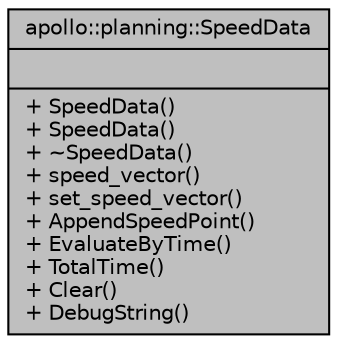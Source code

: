 digraph "apollo::planning::SpeedData"
{
  edge [fontname="Helvetica",fontsize="10",labelfontname="Helvetica",labelfontsize="10"];
  node [fontname="Helvetica",fontsize="10",shape=record];
  Node1 [label="{apollo::planning::SpeedData\n||+ SpeedData()\l+ SpeedData()\l+ ~SpeedData()\l+ speed_vector()\l+ set_speed_vector()\l+ AppendSpeedPoint()\l+ EvaluateByTime()\l+ TotalTime()\l+ Clear()\l+ DebugString()\l}",height=0.2,width=0.4,color="black", fillcolor="grey75", style="filled" fontcolor="black"];
}

